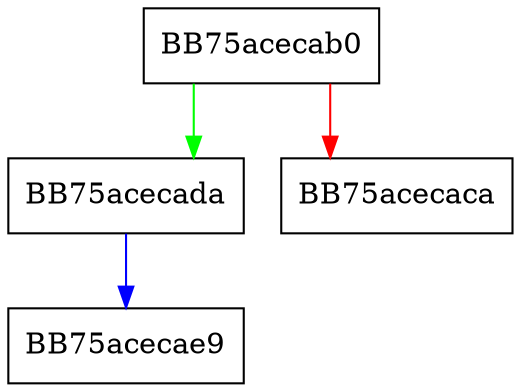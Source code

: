 digraph invoke {
  node [shape="box"];
  graph [splines=ortho];
  BB75acecab0 -> BB75acecada [color="green"];
  BB75acecab0 -> BB75acecaca [color="red"];
  BB75acecada -> BB75acecae9 [color="blue"];
}